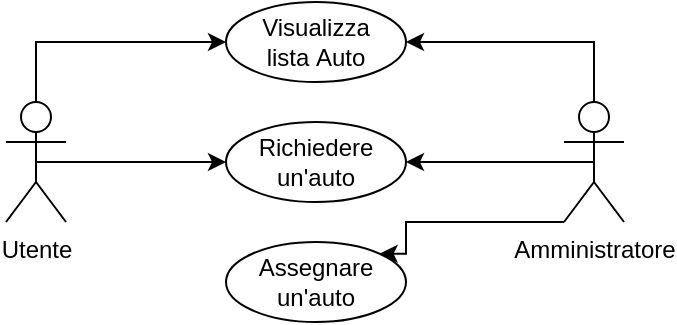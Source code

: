 <mxfile version="22.0.8" type="device">
  <diagram name="Pagina-1" id="-R4bYLiCjbzOBgdAukKP">
    <mxGraphModel dx="819" dy="426" grid="1" gridSize="10" guides="1" tooltips="1" connect="1" arrows="1" fold="1" page="1" pageScale="1" pageWidth="827" pageHeight="1169" math="0" shadow="0">
      <root>
        <mxCell id="0" />
        <mxCell id="1" parent="0" />
        <mxCell id="z180EXEQg_o3Sqjs8IXQ-9" style="edgeStyle=orthogonalEdgeStyle;rounded=0;orthogonalLoop=1;jettySize=auto;html=1;exitX=0.5;exitY=0;exitDx=0;exitDy=0;exitPerimeter=0;entryX=0;entryY=0.5;entryDx=0;entryDy=0;" edge="1" parent="1" source="z180EXEQg_o3Sqjs8IXQ-1" target="z180EXEQg_o3Sqjs8IXQ-3">
          <mxGeometry relative="1" as="geometry">
            <Array as="points">
              <mxPoint x="135" y="70" />
            </Array>
          </mxGeometry>
        </mxCell>
        <mxCell id="z180EXEQg_o3Sqjs8IXQ-1" value="Utente" style="shape=umlActor;verticalLabelPosition=bottom;verticalAlign=top;html=1;" vertex="1" parent="1">
          <mxGeometry x="120" y="100" width="30" height="60" as="geometry" />
        </mxCell>
        <mxCell id="z180EXEQg_o3Sqjs8IXQ-6" style="edgeStyle=orthogonalEdgeStyle;rounded=0;orthogonalLoop=1;jettySize=auto;html=1;exitX=0.5;exitY=0.5;exitDx=0;exitDy=0;exitPerimeter=0;entryX=1;entryY=0.5;entryDx=0;entryDy=0;" edge="1" parent="1" source="z180EXEQg_o3Sqjs8IXQ-2" target="z180EXEQg_o3Sqjs8IXQ-4">
          <mxGeometry relative="1" as="geometry" />
        </mxCell>
        <mxCell id="z180EXEQg_o3Sqjs8IXQ-7" style="edgeStyle=orthogonalEdgeStyle;rounded=0;orthogonalLoop=1;jettySize=auto;html=1;exitX=0.5;exitY=0.5;exitDx=0;exitDy=0;exitPerimeter=0;entryX=1;entryY=0.5;entryDx=0;entryDy=0;" edge="1" parent="1" source="z180EXEQg_o3Sqjs8IXQ-2" target="z180EXEQg_o3Sqjs8IXQ-3">
          <mxGeometry relative="1" as="geometry">
            <Array as="points">
              <mxPoint x="414" y="70" />
            </Array>
          </mxGeometry>
        </mxCell>
        <mxCell id="z180EXEQg_o3Sqjs8IXQ-8" style="edgeStyle=orthogonalEdgeStyle;rounded=0;orthogonalLoop=1;jettySize=auto;html=1;exitX=0;exitY=1;exitDx=0;exitDy=0;exitPerimeter=0;entryX=1;entryY=0;entryDx=0;entryDy=0;" edge="1" parent="1" source="z180EXEQg_o3Sqjs8IXQ-2" target="z180EXEQg_o3Sqjs8IXQ-5">
          <mxGeometry relative="1" as="geometry">
            <Array as="points">
              <mxPoint x="320" y="160" />
              <mxPoint x="320" y="176" />
            </Array>
          </mxGeometry>
        </mxCell>
        <mxCell id="z180EXEQg_o3Sqjs8IXQ-2" value="Amministratore" style="shape=umlActor;verticalLabelPosition=bottom;verticalAlign=top;html=1;" vertex="1" parent="1">
          <mxGeometry x="399" y="100" width="30" height="60" as="geometry" />
        </mxCell>
        <mxCell id="z180EXEQg_o3Sqjs8IXQ-3" value="Visualizza lista&amp;nbsp;Auto" style="ellipse;whiteSpace=wrap;html=1;" vertex="1" parent="1">
          <mxGeometry x="230" y="50" width="90" height="40" as="geometry" />
        </mxCell>
        <mxCell id="z180EXEQg_o3Sqjs8IXQ-4" value="Richiedere un&#39;auto" style="ellipse;whiteSpace=wrap;html=1;" vertex="1" parent="1">
          <mxGeometry x="230" y="110" width="90" height="40" as="geometry" />
        </mxCell>
        <mxCell id="z180EXEQg_o3Sqjs8IXQ-5" value="Assegnare un&#39;auto" style="ellipse;whiteSpace=wrap;html=1;" vertex="1" parent="1">
          <mxGeometry x="230" y="170" width="90" height="40" as="geometry" />
        </mxCell>
        <mxCell id="z180EXEQg_o3Sqjs8IXQ-10" style="edgeStyle=orthogonalEdgeStyle;rounded=0;orthogonalLoop=1;jettySize=auto;html=1;exitX=0.5;exitY=0.5;exitDx=0;exitDy=0;exitPerimeter=0;entryX=0;entryY=0.5;entryDx=0;entryDy=0;" edge="1" parent="1" source="z180EXEQg_o3Sqjs8IXQ-1" target="z180EXEQg_o3Sqjs8IXQ-4">
          <mxGeometry relative="1" as="geometry">
            <Array as="points" />
          </mxGeometry>
        </mxCell>
      </root>
    </mxGraphModel>
  </diagram>
</mxfile>
